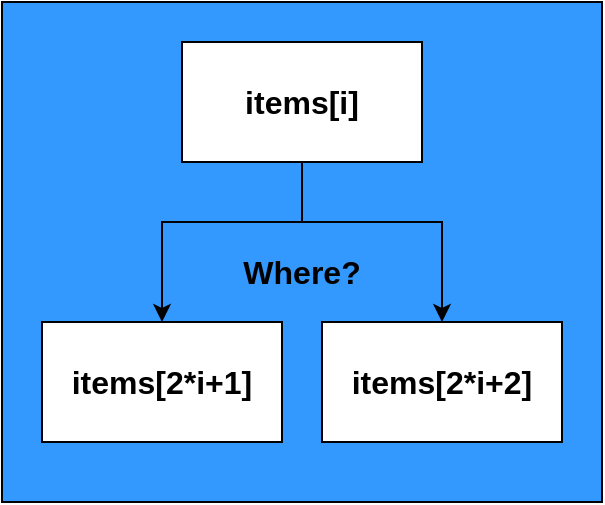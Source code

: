 <mxfile version="15.4.0" type="device"><diagram id="wDUa0s4AWXcSrA0S9aMg" name="페이지-1"><mxGraphModel dx="928" dy="805" grid="1" gridSize="10" guides="1" tooltips="1" connect="1" arrows="1" fold="1" page="1" pageScale="1" pageWidth="827" pageHeight="1169" math="0" shadow="0"><root><mxCell id="0"/><mxCell id="1" parent="0"/><mxCell id="Y-8RDPMsWlqZgzkpaBA2-32" value="" style="rounded=0;whiteSpace=wrap;html=1;fontSize=16;fillColor=#3399FF;" vertex="1" parent="1"><mxGeometry x="40" y="40" width="300" height="250" as="geometry"/></mxCell><mxCell id="Y-8RDPMsWlqZgzkpaBA2-33" value="&lt;b&gt;items[i]&lt;/b&gt;" style="rounded=0;whiteSpace=wrap;html=1;fontSize=16;fillColor=#FFFFFF;" vertex="1" parent="1"><mxGeometry x="130" y="60" width="120" height="60" as="geometry"/></mxCell><mxCell id="Y-8RDPMsWlqZgzkpaBA2-34" value="&lt;b&gt;items[2*i+1]&lt;/b&gt;" style="rounded=0;whiteSpace=wrap;html=1;fontSize=16;fillColor=#FFFFFF;" vertex="1" parent="1"><mxGeometry x="60" y="200" width="120" height="60" as="geometry"/></mxCell><mxCell id="Y-8RDPMsWlqZgzkpaBA2-35" value="&lt;b&gt;items[2*i+2]&lt;/b&gt;" style="rounded=0;whiteSpace=wrap;html=1;fontSize=16;fillColor=#FFFFFF;" vertex="1" parent="1"><mxGeometry x="200" y="200" width="120" height="60" as="geometry"/></mxCell><mxCell id="Y-8RDPMsWlqZgzkpaBA2-36" value="" style="endArrow=classic;html=1;rounded=0;fontSize=16;edgeStyle=orthogonalEdgeStyle;entryX=0.5;entryY=0;entryDx=0;entryDy=0;" edge="1" parent="1" target="Y-8RDPMsWlqZgzkpaBA2-34"><mxGeometry width="50" height="50" relative="1" as="geometry"><mxPoint x="190" y="120" as="sourcePoint"/><mxPoint x="120" y="190" as="targetPoint"/><Array as="points"><mxPoint x="190" y="150"/><mxPoint x="120" y="150"/></Array></mxGeometry></mxCell><mxCell id="Y-8RDPMsWlqZgzkpaBA2-37" value="" style="endArrow=classic;html=1;rounded=0;fontSize=16;edgeStyle=orthogonalEdgeStyle;exitX=0.5;exitY=1;exitDx=0;exitDy=0;" edge="1" parent="1" source="Y-8RDPMsWlqZgzkpaBA2-33"><mxGeometry width="50" height="50" relative="1" as="geometry"><mxPoint x="210" y="140" as="sourcePoint"/><mxPoint x="260" y="200" as="targetPoint"/><Array as="points"><mxPoint x="190" y="150"/><mxPoint x="260" y="150"/></Array></mxGeometry></mxCell><mxCell id="Y-8RDPMsWlqZgzkpaBA2-38" value="&lt;b&gt;Where?&lt;/b&gt;" style="text;html=1;strokeColor=none;fillColor=none;align=center;verticalAlign=middle;whiteSpace=wrap;rounded=0;fontSize=16;" vertex="1" parent="1"><mxGeometry x="160" y="160" width="60" height="30" as="geometry"/></mxCell></root></mxGraphModel></diagram></mxfile>
